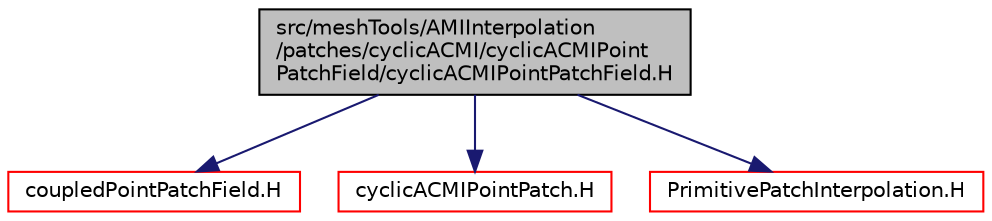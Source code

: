 digraph "src/meshTools/AMIInterpolation/patches/cyclicACMI/cyclicACMIPointPatchField/cyclicACMIPointPatchField.H"
{
  bgcolor="transparent";
  edge [fontname="Helvetica",fontsize="10",labelfontname="Helvetica",labelfontsize="10"];
  node [fontname="Helvetica",fontsize="10",shape=record];
  Node0 [label="src/meshTools/AMIInterpolation\l/patches/cyclicACMI/cyclicACMIPoint\lPatchField/cyclicACMIPointPatchField.H",height=0.2,width=0.4,color="black", fillcolor="grey75", style="filled", fontcolor="black"];
  Node0 -> Node1 [color="midnightblue",fontsize="10",style="solid",fontname="Helvetica"];
  Node1 [label="coupledPointPatchField.H",height=0.2,width=0.4,color="red",URL="$a10634.html"];
  Node0 -> Node209 [color="midnightblue",fontsize="10",style="solid",fontname="Helvetica"];
  Node209 [label="cyclicACMIPointPatch.H",height=0.2,width=0.4,color="red",URL="$a08033.html"];
  Node0 -> Node256 [color="midnightblue",fontsize="10",style="solid",fontname="Helvetica"];
  Node256 [label="PrimitivePatchInterpolation.H",height=0.2,width=0.4,color="red",URL="$a11231.html"];
}
